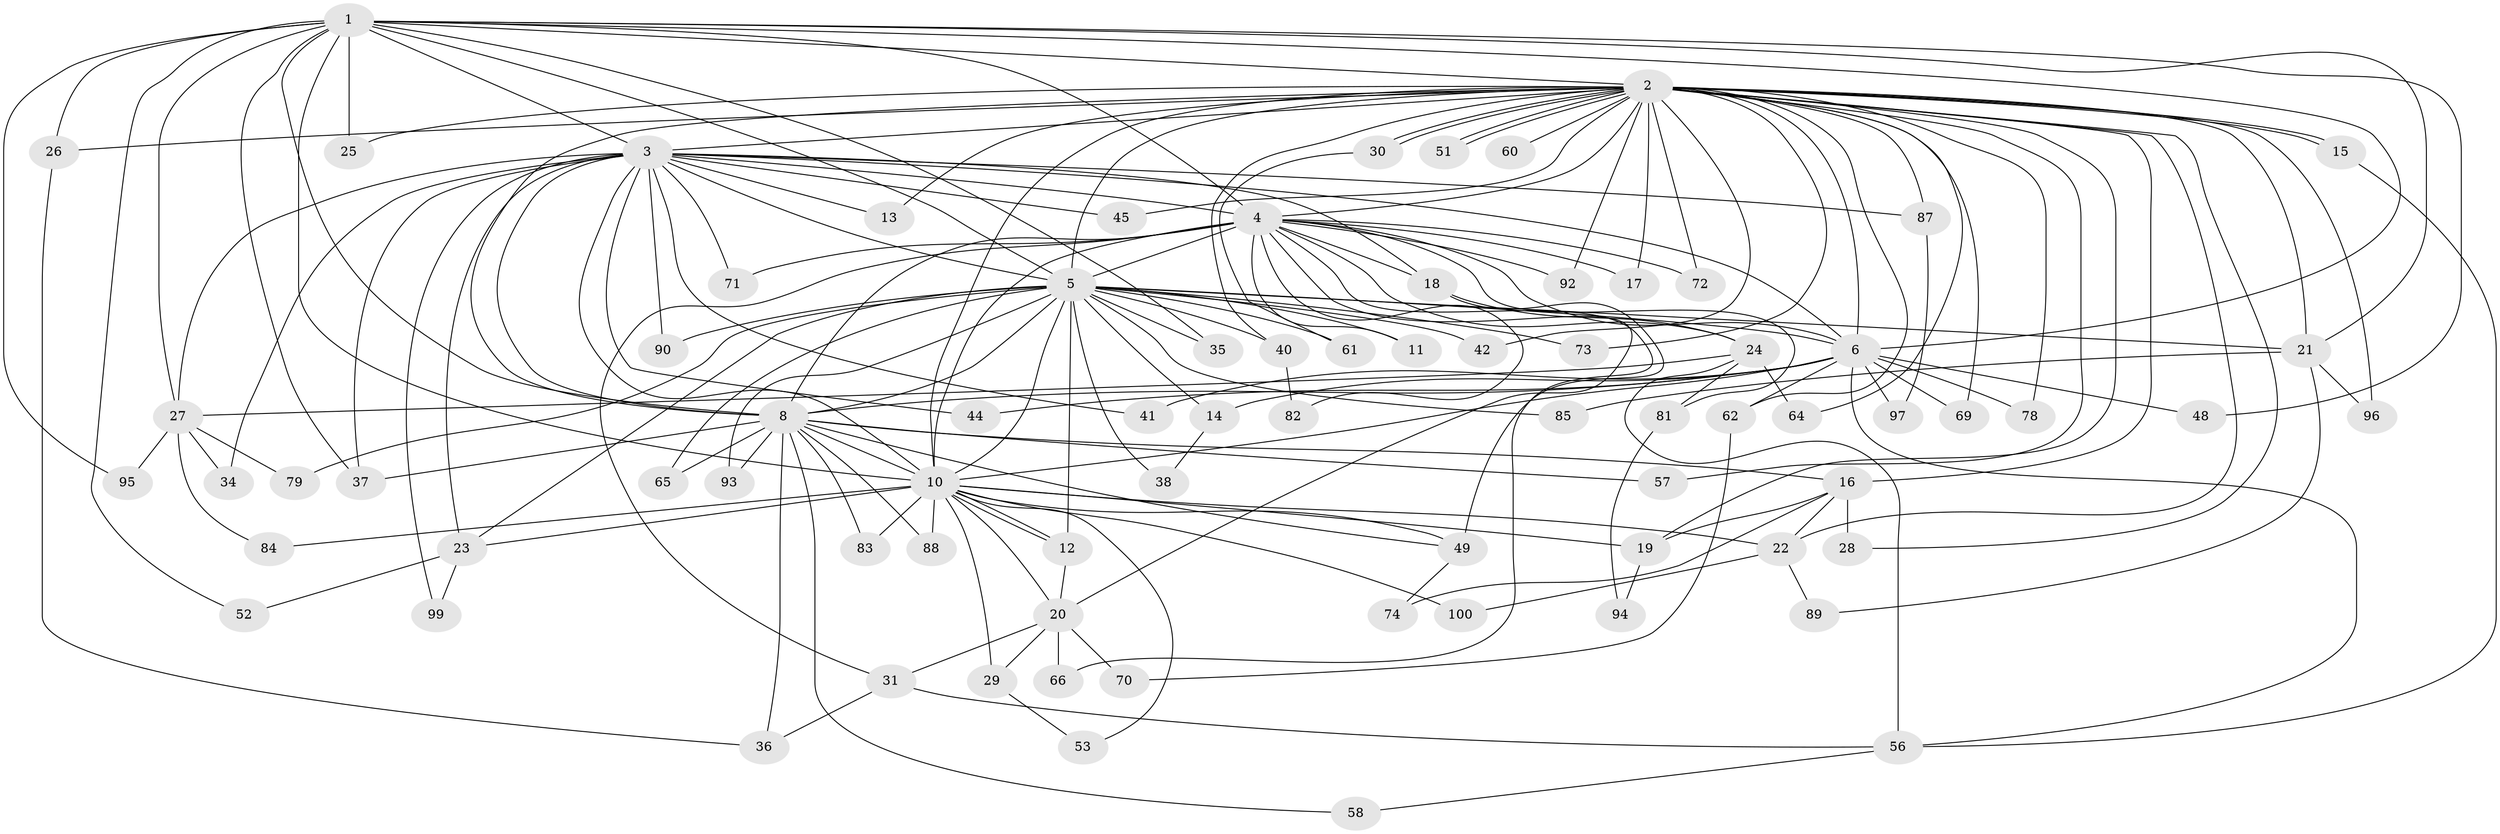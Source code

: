 // original degree distribution, {17: 0.01, 40: 0.01, 20: 0.02, 15: 0.01, 28: 0.01, 16: 0.02, 12: 0.01, 23: 0.01, 2: 0.54, 4: 0.07, 3: 0.22, 7: 0.02, 5: 0.03, 6: 0.02}
// Generated by graph-tools (version 1.1) at 2025/38/02/21/25 10:38:52]
// undirected, 78 vertices, 179 edges
graph export_dot {
graph [start="1"]
  node [color=gray90,style=filled];
  1 [super="+46"];
  2 [super="+50"];
  3 [super="+32"];
  4 [super="+7"];
  5 [super="+76"];
  6 [super="+98"];
  8 [super="+9"];
  10 [super="+54"];
  11;
  12 [super="+75"];
  13;
  14;
  15 [super="+39"];
  16 [super="+55"];
  17;
  18;
  19 [super="+33"];
  20 [super="+47"];
  21 [super="+67"];
  22 [super="+68"];
  23 [super="+77"];
  24;
  25;
  26;
  27 [super="+43"];
  28;
  29;
  30;
  31 [super="+86"];
  34;
  35;
  36 [super="+91"];
  37;
  38;
  40 [super="+63"];
  41;
  42;
  44;
  45;
  48;
  49 [super="+59"];
  51;
  52;
  53;
  56 [super="+80"];
  57;
  58;
  60;
  61;
  62;
  64;
  65;
  66;
  69;
  70;
  71;
  72;
  73;
  74;
  78;
  79;
  81;
  82;
  83;
  84;
  85;
  87;
  88;
  89;
  90;
  92;
  93;
  94;
  95;
  96;
  97;
  99;
  100;
  1 -- 2;
  1 -- 3;
  1 -- 4 [weight=2];
  1 -- 5;
  1 -- 6;
  1 -- 8 [weight=2];
  1 -- 10 [weight=2];
  1 -- 21;
  1 -- 25;
  1 -- 26;
  1 -- 27;
  1 -- 35;
  1 -- 48;
  1 -- 52;
  1 -- 37;
  1 -- 95;
  2 -- 3;
  2 -- 4 [weight=2];
  2 -- 5 [weight=2];
  2 -- 6;
  2 -- 8 [weight=2];
  2 -- 10;
  2 -- 13;
  2 -- 15 [weight=2];
  2 -- 15;
  2 -- 16 [weight=2];
  2 -- 17;
  2 -- 21;
  2 -- 25;
  2 -- 26;
  2 -- 28;
  2 -- 30;
  2 -- 30;
  2 -- 40;
  2 -- 42;
  2 -- 45;
  2 -- 51;
  2 -- 51;
  2 -- 57;
  2 -- 60 [weight=2];
  2 -- 62;
  2 -- 69;
  2 -- 72;
  2 -- 73;
  2 -- 78;
  2 -- 87;
  2 -- 92;
  2 -- 96;
  2 -- 64;
  2 -- 22;
  2 -- 19;
  3 -- 4 [weight=2];
  3 -- 5;
  3 -- 6;
  3 -- 8 [weight=2];
  3 -- 10 [weight=2];
  3 -- 13;
  3 -- 18;
  3 -- 23;
  3 -- 37;
  3 -- 41;
  3 -- 44;
  3 -- 71;
  3 -- 87;
  3 -- 90;
  3 -- 27;
  3 -- 34;
  3 -- 99;
  3 -- 45;
  4 -- 5 [weight=3];
  4 -- 6 [weight=2];
  4 -- 8 [weight=4];
  4 -- 10 [weight=2];
  4 -- 17;
  4 -- 18;
  4 -- 24;
  4 -- 66;
  4 -- 72;
  4 -- 92;
  4 -- 71;
  4 -- 11;
  4 -- 81;
  4 -- 82;
  4 -- 20;
  4 -- 31;
  5 -- 6;
  5 -- 8 [weight=2];
  5 -- 10;
  5 -- 11;
  5 -- 14;
  5 -- 23;
  5 -- 35;
  5 -- 38;
  5 -- 40 [weight=2];
  5 -- 42;
  5 -- 61;
  5 -- 65;
  5 -- 73;
  5 -- 79;
  5 -- 85;
  5 -- 90;
  5 -- 93;
  5 -- 21;
  5 -- 12;
  6 -- 8 [weight=2];
  6 -- 10;
  6 -- 14;
  6 -- 41;
  6 -- 44;
  6 -- 48;
  6 -- 56;
  6 -- 62;
  6 -- 69;
  6 -- 78;
  6 -- 97;
  8 -- 10 [weight=2];
  8 -- 36;
  8 -- 83;
  8 -- 93;
  8 -- 65;
  8 -- 37;
  8 -- 16;
  8 -- 88;
  8 -- 57;
  8 -- 58;
  8 -- 49;
  10 -- 12;
  10 -- 12;
  10 -- 19;
  10 -- 22;
  10 -- 29;
  10 -- 49;
  10 -- 53;
  10 -- 83;
  10 -- 88;
  10 -- 100;
  10 -- 23;
  10 -- 84;
  10 -- 20;
  12 -- 20;
  14 -- 38;
  15 -- 56;
  16 -- 19;
  16 -- 22;
  16 -- 28;
  16 -- 74;
  18 -- 24;
  18 -- 49;
  19 -- 94;
  20 -- 29;
  20 -- 31;
  20 -- 66;
  20 -- 70;
  21 -- 85;
  21 -- 96;
  21 -- 89;
  22 -- 89;
  22 -- 100;
  23 -- 52;
  23 -- 99;
  24 -- 27;
  24 -- 56;
  24 -- 64;
  24 -- 81;
  26 -- 36;
  27 -- 34;
  27 -- 79;
  27 -- 84;
  27 -- 95;
  29 -- 53;
  30 -- 61;
  31 -- 56;
  31 -- 36;
  40 -- 82;
  49 -- 74;
  56 -- 58;
  62 -- 70;
  81 -- 94;
  87 -- 97;
}
